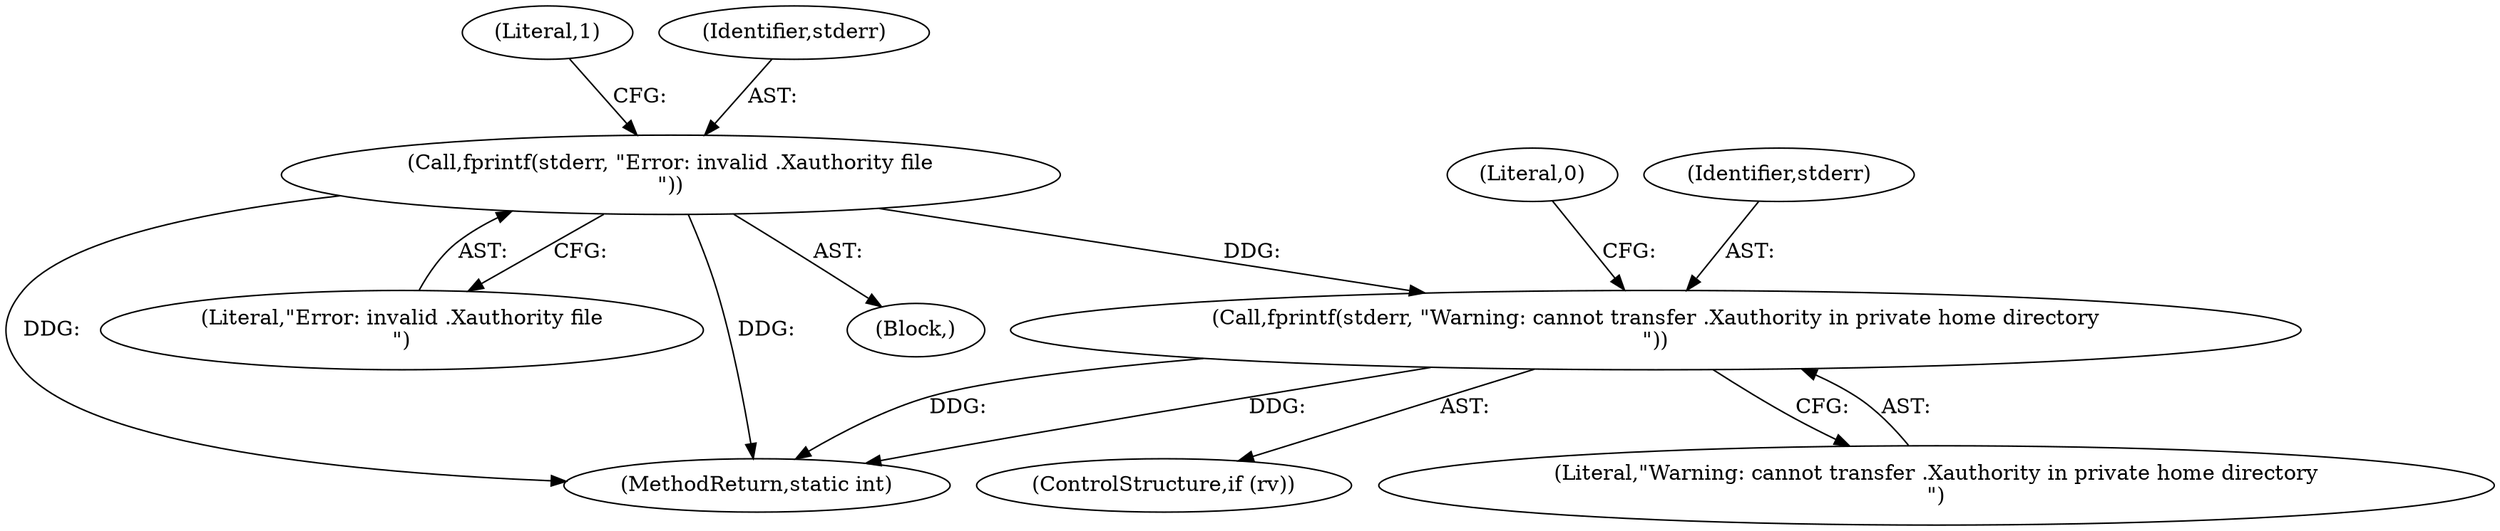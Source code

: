 digraph "0_firejail_903fd8a0789ca3cc3c21d84cd0282481515592ef_3@API" {
"1000185" [label="(Call,fprintf(stderr, \"Warning: cannot transfer .Xauthority in private home directory\n\"))"];
"1000155" [label="(Call,fprintf(stderr, \"Error: invalid .Xauthority file\n\"))"];
"1000155" [label="(Call,fprintf(stderr, \"Error: invalid .Xauthority file\n\"))"];
"1000159" [label="(Literal,1)"];
"1000154" [label="(Block,)"];
"1000194" [label="(Literal,0)"];
"1000157" [label="(Literal,\"Error: invalid .Xauthority file\n\")"];
"1000156" [label="(Identifier,stderr)"];
"1000187" [label="(Literal,\"Warning: cannot transfer .Xauthority in private home directory\n\")"];
"1000185" [label="(Call,fprintf(stderr, \"Warning: cannot transfer .Xauthority in private home directory\n\"))"];
"1000222" [label="(MethodReturn,static int)"];
"1000183" [label="(ControlStructure,if (rv))"];
"1000186" [label="(Identifier,stderr)"];
"1000185" -> "1000183"  [label="AST: "];
"1000185" -> "1000187"  [label="CFG: "];
"1000186" -> "1000185"  [label="AST: "];
"1000187" -> "1000185"  [label="AST: "];
"1000194" -> "1000185"  [label="CFG: "];
"1000185" -> "1000222"  [label="DDG: "];
"1000185" -> "1000222"  [label="DDG: "];
"1000155" -> "1000185"  [label="DDG: "];
"1000155" -> "1000154"  [label="AST: "];
"1000155" -> "1000157"  [label="CFG: "];
"1000156" -> "1000155"  [label="AST: "];
"1000157" -> "1000155"  [label="AST: "];
"1000159" -> "1000155"  [label="CFG: "];
"1000155" -> "1000222"  [label="DDG: "];
"1000155" -> "1000222"  [label="DDG: "];
}

